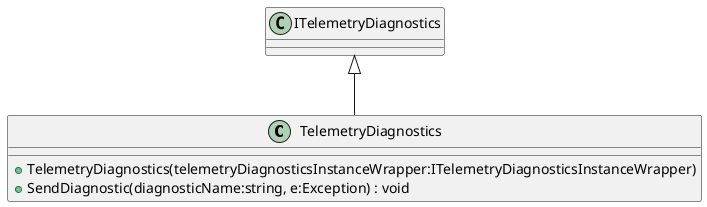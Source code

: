 @startuml
class TelemetryDiagnostics {
    + TelemetryDiagnostics(telemetryDiagnosticsInstanceWrapper:ITelemetryDiagnosticsInstanceWrapper)
    + SendDiagnostic(diagnosticName:string, e:Exception) : void
}
ITelemetryDiagnostics <|-- TelemetryDiagnostics
@enduml
